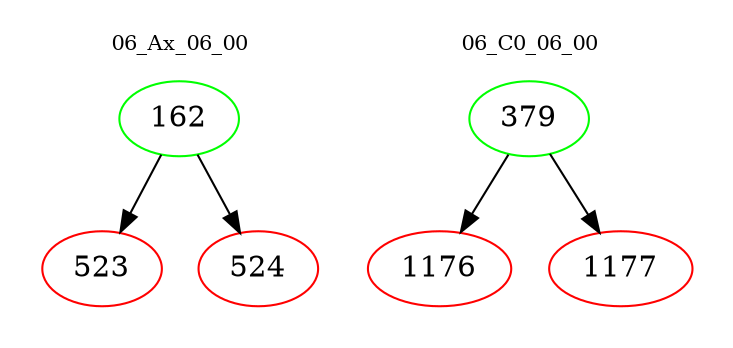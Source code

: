 digraph{
subgraph cluster_0 {
color = white
label = "06_Ax_06_00";
fontsize=10;
T0_162 [label="162", color="green"]
T0_162 -> T0_523 [color="black"]
T0_523 [label="523", color="red"]
T0_162 -> T0_524 [color="black"]
T0_524 [label="524", color="red"]
}
subgraph cluster_1 {
color = white
label = "06_C0_06_00";
fontsize=10;
T1_379 [label="379", color="green"]
T1_379 -> T1_1176 [color="black"]
T1_1176 [label="1176", color="red"]
T1_379 -> T1_1177 [color="black"]
T1_1177 [label="1177", color="red"]
}
}
